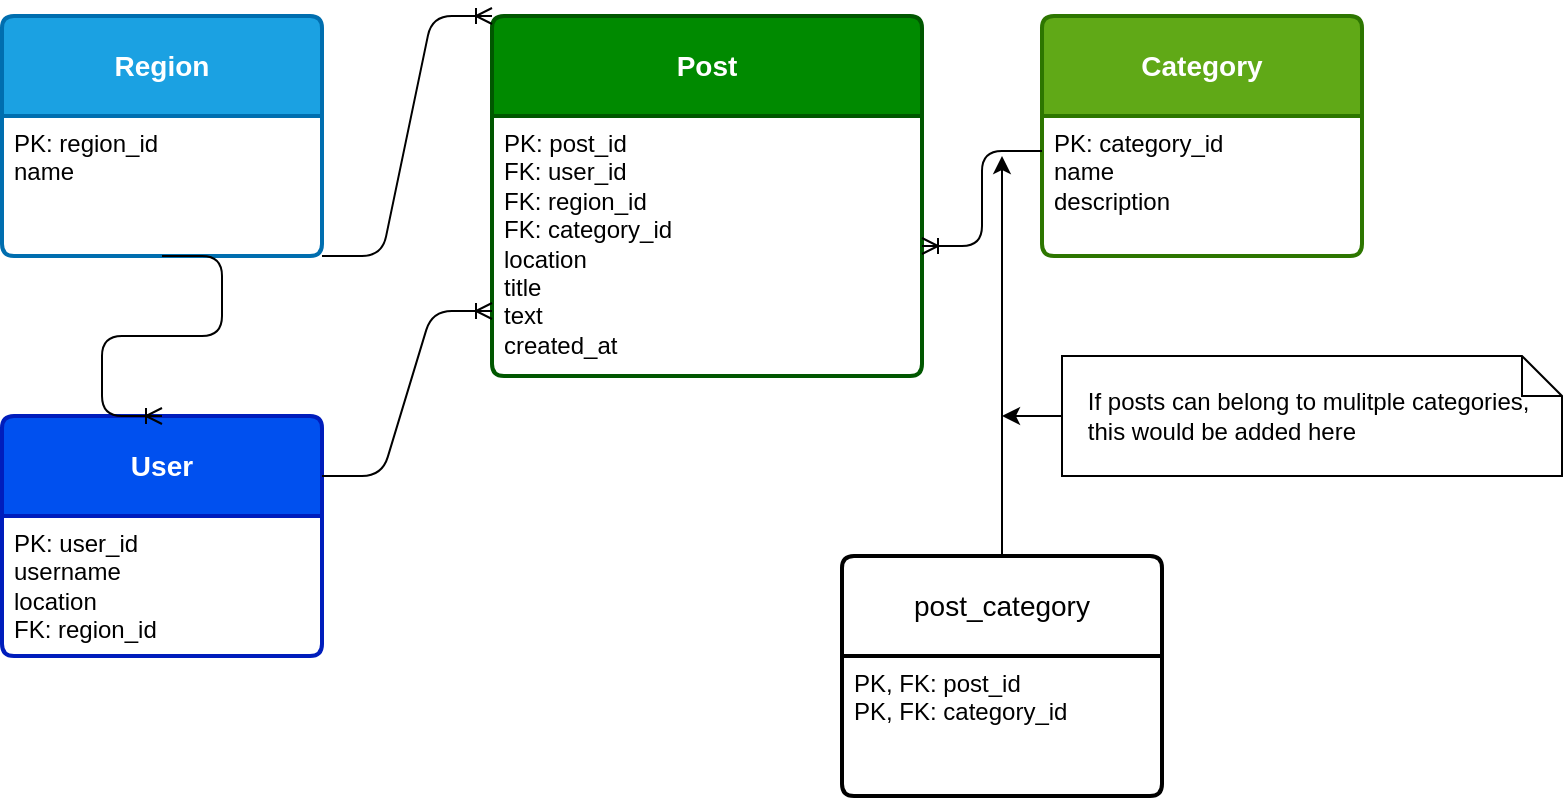 <mxfile>
    <diagram id="_psbyeX1YqslMGc04NPT" name="Page-1">
        <mxGraphModel dx="546" dy="445" grid="1" gridSize="10" guides="1" tooltips="1" connect="1" arrows="1" fold="1" page="1" pageScale="1" pageWidth="850" pageHeight="1100" background="#FFFFFF" math="0" shadow="0">
            <root>
                <mxCell id="0"/>
                <mxCell id="1" parent="0"/>
                <mxCell id="2" value="&lt;b&gt;Region&lt;/b&gt;" style="swimlane;childLayout=stackLayout;horizontal=1;startSize=50;horizontalStack=0;rounded=1;fontSize=14;fontStyle=0;strokeWidth=2;resizeParent=0;resizeLast=1;shadow=0;dashed=0;align=center;arcSize=4;whiteSpace=wrap;html=1;fillColor=#1ba1e2;fontColor=#ffffff;strokeColor=#006EAF;" parent="1" vertex="1">
                    <mxGeometry x="40" y="40" width="160" height="120" as="geometry"/>
                </mxCell>
                <mxCell id="3" value="PK: region_id&lt;div&gt;name&lt;/div&gt;" style="align=left;strokeColor=none;fillColor=none;spacingLeft=4;fontSize=12;verticalAlign=top;resizable=0;rotatable=0;part=1;html=1;" parent="2" vertex="1">
                    <mxGeometry y="50" width="160" height="70" as="geometry"/>
                </mxCell>
                <mxCell id="4" value="&lt;b&gt;Post&lt;/b&gt;" style="swimlane;childLayout=stackLayout;horizontal=1;startSize=50;horizontalStack=0;rounded=1;fontSize=14;fontStyle=0;strokeWidth=2;resizeParent=0;resizeLast=1;shadow=0;dashed=0;align=center;arcSize=4;whiteSpace=wrap;html=1;fillColor=#008a00;fontColor=#ffffff;strokeColor=#005700;" parent="1" vertex="1">
                    <mxGeometry x="285" y="40" width="215" height="180" as="geometry"/>
                </mxCell>
                <mxCell id="5" value="PK: post_id&lt;div&gt;FK: user_id&lt;/div&gt;&lt;div&gt;FK: region_id&lt;/div&gt;&lt;div&gt;FK: category_id&lt;/div&gt;&lt;div&gt;location&lt;/div&gt;&lt;div&gt;title&lt;/div&gt;&lt;div&gt;text&lt;/div&gt;&lt;div&gt;created_at&lt;/div&gt;" style="align=left;strokeColor=none;fillColor=none;spacingLeft=4;fontSize=12;verticalAlign=top;resizable=0;rotatable=0;part=1;html=1;" parent="4" vertex="1">
                    <mxGeometry y="50" width="215" height="130" as="geometry"/>
                </mxCell>
                <mxCell id="6" value="&lt;b&gt;User&lt;/b&gt;" style="swimlane;childLayout=stackLayout;horizontal=1;startSize=50;horizontalStack=0;rounded=1;fontSize=14;fontStyle=0;strokeWidth=2;resizeParent=0;resizeLast=1;shadow=0;dashed=0;align=center;arcSize=4;whiteSpace=wrap;html=1;fillColor=#0050ef;fontColor=#ffffff;strokeColor=#001DBC;" parent="1" vertex="1">
                    <mxGeometry x="40" y="240" width="160" height="120" as="geometry"/>
                </mxCell>
                <mxCell id="7" value="&lt;font style=&quot;color: light-dark(rgb(0, 0, 0), rgb(255, 255, 255));&quot;&gt;PK: user_id&lt;/font&gt;&lt;div&gt;&lt;font style=&quot;color: light-dark(rgb(0, 0, 0), rgb(255, 255, 255));&quot;&gt;username&lt;br&gt;&lt;/font&gt;&lt;div&gt;&lt;font style=&quot;color: light-dark(rgb(0, 0, 0), rgb(255, 255, 255));&quot;&gt;location&lt;/font&gt;&lt;/div&gt;&lt;div&gt;&lt;font style=&quot;color: light-dark(rgb(0, 0, 0), rgb(255, 255, 255));&quot;&gt;FK: region_id&lt;/font&gt;&lt;/div&gt;&lt;/div&gt;" style="align=left;strokeColor=none;fillColor=none;spacingLeft=4;fontSize=12;verticalAlign=top;resizable=0;rotatable=0;part=1;html=1;" parent="6" vertex="1">
                    <mxGeometry y="50" width="160" height="70" as="geometry"/>
                </mxCell>
                <mxCell id="14" value="&lt;b&gt;Category&lt;/b&gt;" style="swimlane;childLayout=stackLayout;horizontal=1;startSize=50;horizontalStack=0;rounded=1;fontSize=14;fontStyle=0;strokeWidth=2;resizeParent=0;resizeLast=1;shadow=0;dashed=0;align=center;arcSize=4;whiteSpace=wrap;html=1;fillColor=#60a917;fontColor=#ffffff;strokeColor=#2D7600;" parent="1" vertex="1">
                    <mxGeometry x="560" y="40" width="160" height="120" as="geometry"/>
                </mxCell>
                <mxCell id="15" value="PK: category_id&lt;div&gt;name&lt;/div&gt;&lt;div&gt;description&lt;/div&gt;" style="align=left;strokeColor=none;fillColor=none;spacingLeft=4;fontSize=12;verticalAlign=top;resizable=0;rotatable=0;part=1;html=1;" parent="14" vertex="1">
                    <mxGeometry y="50" width="160" height="70" as="geometry"/>
                </mxCell>
                <mxCell id="16" value="" style="edgeStyle=entityRelationEdgeStyle;fontSize=12;html=1;endArrow=ERoneToMany;exitX=1;exitY=0.25;exitDx=0;exitDy=0;entryX=0;entryY=0.75;entryDx=0;entryDy=0;" parent="1" source="6" target="5" edge="1">
                    <mxGeometry width="100" height="100" relative="1" as="geometry">
                        <mxPoint x="330" y="320" as="sourcePoint"/>
                        <mxPoint x="532" y="300" as="targetPoint"/>
                    </mxGeometry>
                </mxCell>
                <mxCell id="17" value="" style="edgeStyle=entityRelationEdgeStyle;fontSize=12;html=1;endArrow=ERoneToMany;exitX=0;exitY=0.25;exitDx=0;exitDy=0;" parent="1" source="15" target="5" edge="1">
                    <mxGeometry width="100" height="100" relative="1" as="geometry">
                        <mxPoint x="170" y="350" as="sourcePoint"/>
                        <mxPoint x="390" y="190" as="targetPoint"/>
                    </mxGeometry>
                </mxCell>
                <mxCell id="18" value="" style="edgeStyle=entityRelationEdgeStyle;fontSize=12;html=1;endArrow=ERoneToMany;exitX=0.5;exitY=1;exitDx=0;exitDy=0;entryX=0.5;entryY=0;entryDx=0;entryDy=0;" parent="1" source="3" target="6" edge="1">
                    <mxGeometry width="100" height="100" relative="1" as="geometry">
                        <mxPoint x="330" y="320" as="sourcePoint"/>
                        <mxPoint x="430" y="220" as="targetPoint"/>
                    </mxGeometry>
                </mxCell>
                <mxCell id="19" value="" style="edgeStyle=entityRelationEdgeStyle;fontSize=12;html=1;endArrow=ERoneToMany;exitX=1;exitY=1;exitDx=0;exitDy=0;entryX=0;entryY=0;entryDx=0;entryDy=0;" parent="1" source="3" target="4" edge="1">
                    <mxGeometry width="100" height="100" relative="1" as="geometry">
                        <mxPoint x="330" y="320" as="sourcePoint"/>
                        <mxPoint x="430" y="220" as="targetPoint"/>
                    </mxGeometry>
                </mxCell>
                <mxCell id="23" style="edgeStyle=none;html=1;" parent="1" source="21" edge="1">
                    <mxGeometry relative="1" as="geometry">
                        <mxPoint x="540" y="110" as="targetPoint"/>
                        <Array as="points">
                            <mxPoint x="540" y="210"/>
                        </Array>
                    </mxGeometry>
                </mxCell>
                <mxCell id="21" value="post_category" style="swimlane;childLayout=stackLayout;horizontal=1;startSize=50;horizontalStack=0;rounded=1;fontSize=14;fontStyle=0;strokeWidth=2;resizeParent=0;resizeLast=1;shadow=0;dashed=0;align=center;arcSize=4;whiteSpace=wrap;html=1;" parent="1" vertex="1">
                    <mxGeometry x="460" y="310" width="160" height="120" as="geometry"/>
                </mxCell>
                <mxCell id="22" value="PK, FK: post_id&lt;div&gt;PK, FK: category_id&lt;/div&gt;" style="align=left;strokeColor=none;fillColor=none;spacingLeft=4;fontSize=12;verticalAlign=top;resizable=0;rotatable=0;part=1;html=1;" parent="21" vertex="1">
                    <mxGeometry y="50" width="160" height="70" as="geometry"/>
                </mxCell>
                <mxCell id="27" style="edgeStyle=none;html=1;" parent="1" source="25" edge="1">
                    <mxGeometry relative="1" as="geometry">
                        <mxPoint x="540" y="240" as="targetPoint"/>
                    </mxGeometry>
                </mxCell>
                <mxCell id="25" value="&lt;span style=&quot;text-wrap-mode: nowrap;&quot;&gt;&lt;font style=&quot;color: light-dark(rgb(0, 0, 0), rgb(255, 255, 255));&quot;&gt;If posts can belong to mulitple categories,&amp;nbsp;&lt;/font&gt;&lt;/span&gt;&lt;div style=&quot;text-align: left;&quot;&gt;&lt;span style=&quot;text-wrap-mode: nowrap;&quot;&gt;&lt;font style=&quot;color: light-dark(rgb(0, 0, 0), rgb(255, 255, 255));&quot;&gt;this would be added here&lt;/font&gt;&lt;/span&gt;&lt;/div&gt;" style="shape=note;size=20;whiteSpace=wrap;html=1;" parent="1" vertex="1">
                    <mxGeometry x="570" y="210" width="250" height="60" as="geometry"/>
                </mxCell>
            </root>
        </mxGraphModel>
    </diagram>
</mxfile>